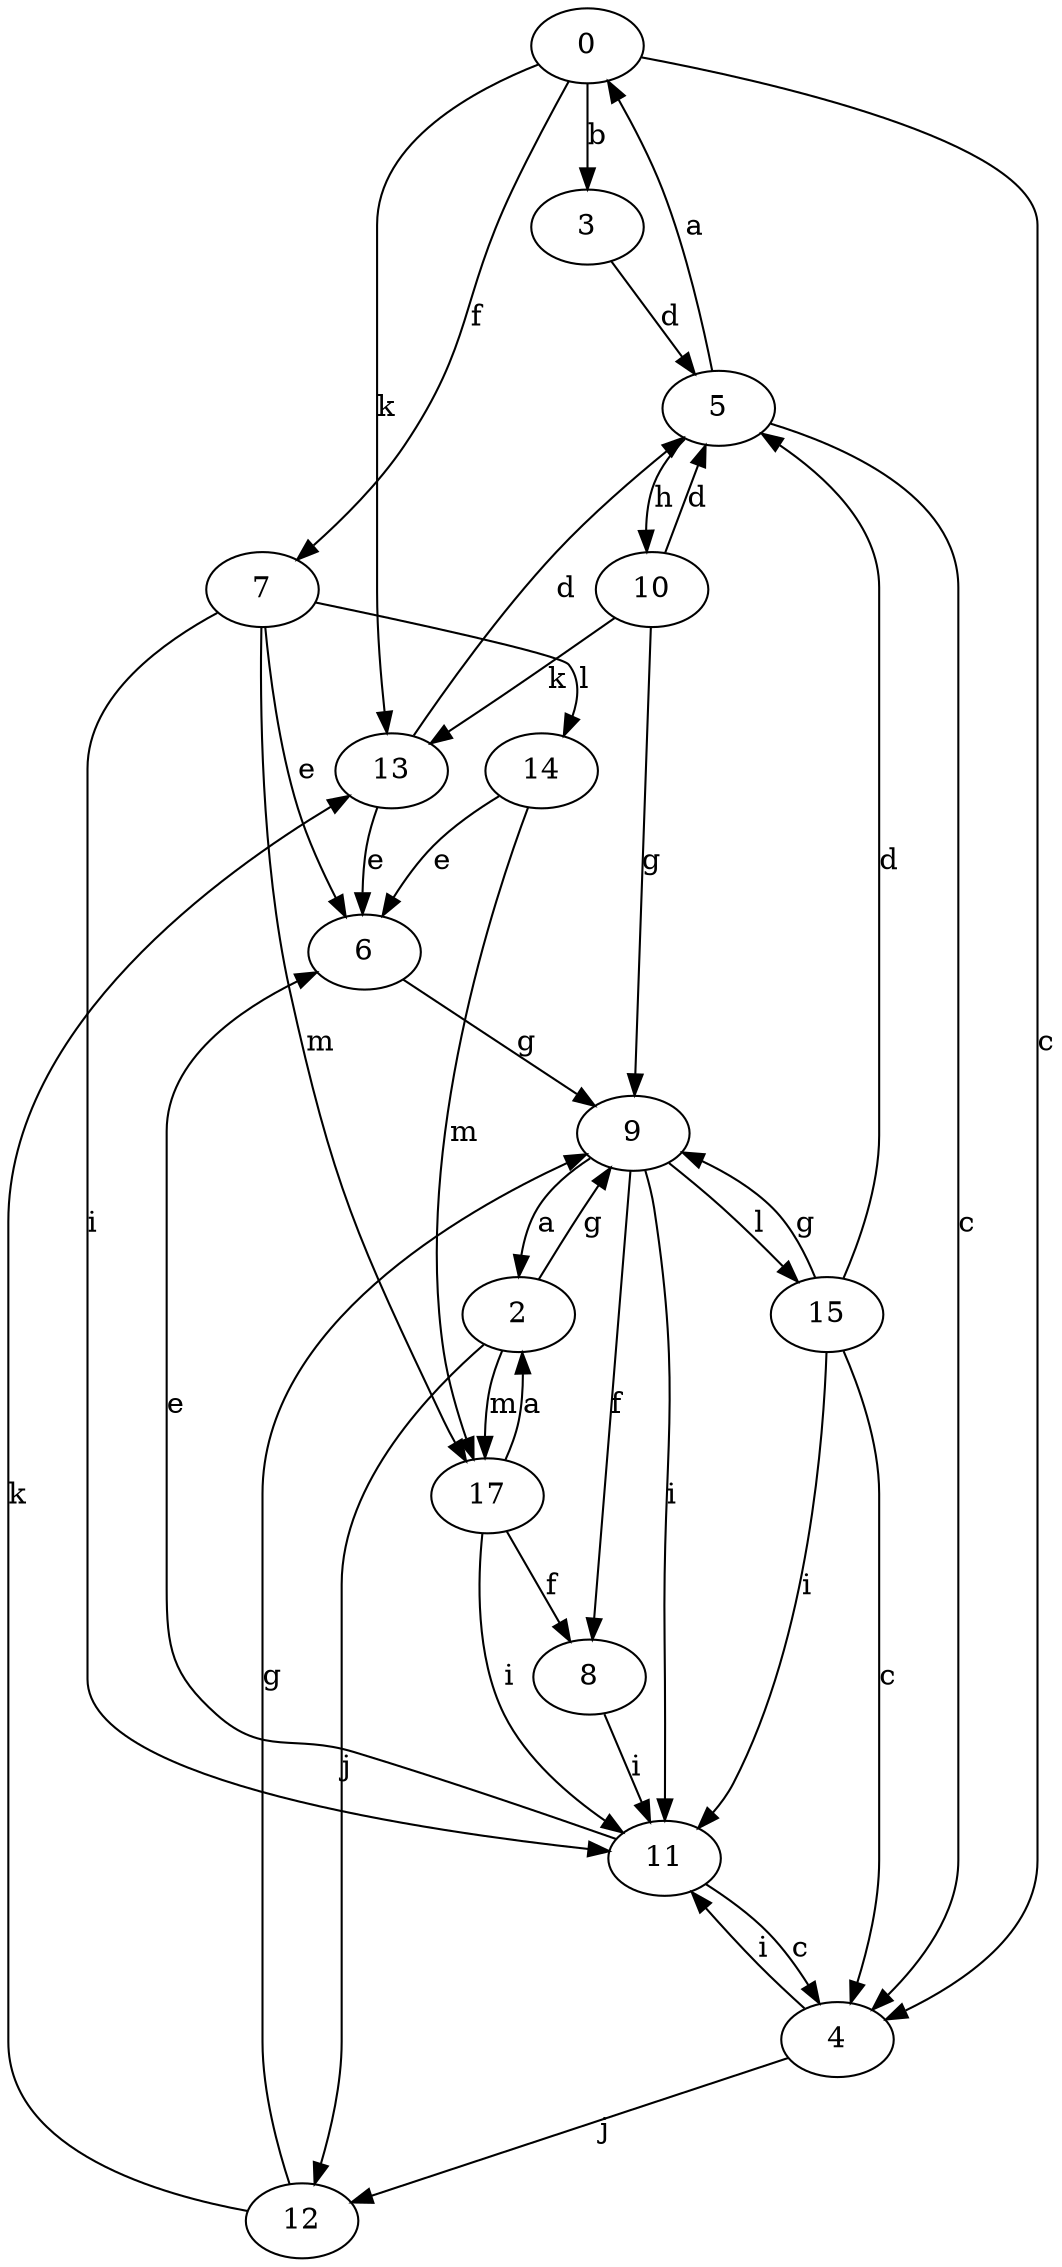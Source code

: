 strict digraph  {
0;
2;
3;
4;
5;
6;
7;
8;
9;
10;
11;
12;
13;
14;
15;
17;
0 -> 3  [label=b];
0 -> 4  [label=c];
0 -> 7  [label=f];
0 -> 13  [label=k];
2 -> 9  [label=g];
2 -> 12  [label=j];
2 -> 17  [label=m];
3 -> 5  [label=d];
4 -> 11  [label=i];
4 -> 12  [label=j];
5 -> 0  [label=a];
5 -> 4  [label=c];
5 -> 10  [label=h];
6 -> 9  [label=g];
7 -> 6  [label=e];
7 -> 11  [label=i];
7 -> 14  [label=l];
7 -> 17  [label=m];
8 -> 11  [label=i];
9 -> 2  [label=a];
9 -> 8  [label=f];
9 -> 11  [label=i];
9 -> 15  [label=l];
10 -> 5  [label=d];
10 -> 9  [label=g];
10 -> 13  [label=k];
11 -> 4  [label=c];
11 -> 6  [label=e];
12 -> 9  [label=g];
12 -> 13  [label=k];
13 -> 5  [label=d];
13 -> 6  [label=e];
14 -> 6  [label=e];
14 -> 17  [label=m];
15 -> 4  [label=c];
15 -> 5  [label=d];
15 -> 9  [label=g];
15 -> 11  [label=i];
17 -> 2  [label=a];
17 -> 8  [label=f];
17 -> 11  [label=i];
}
